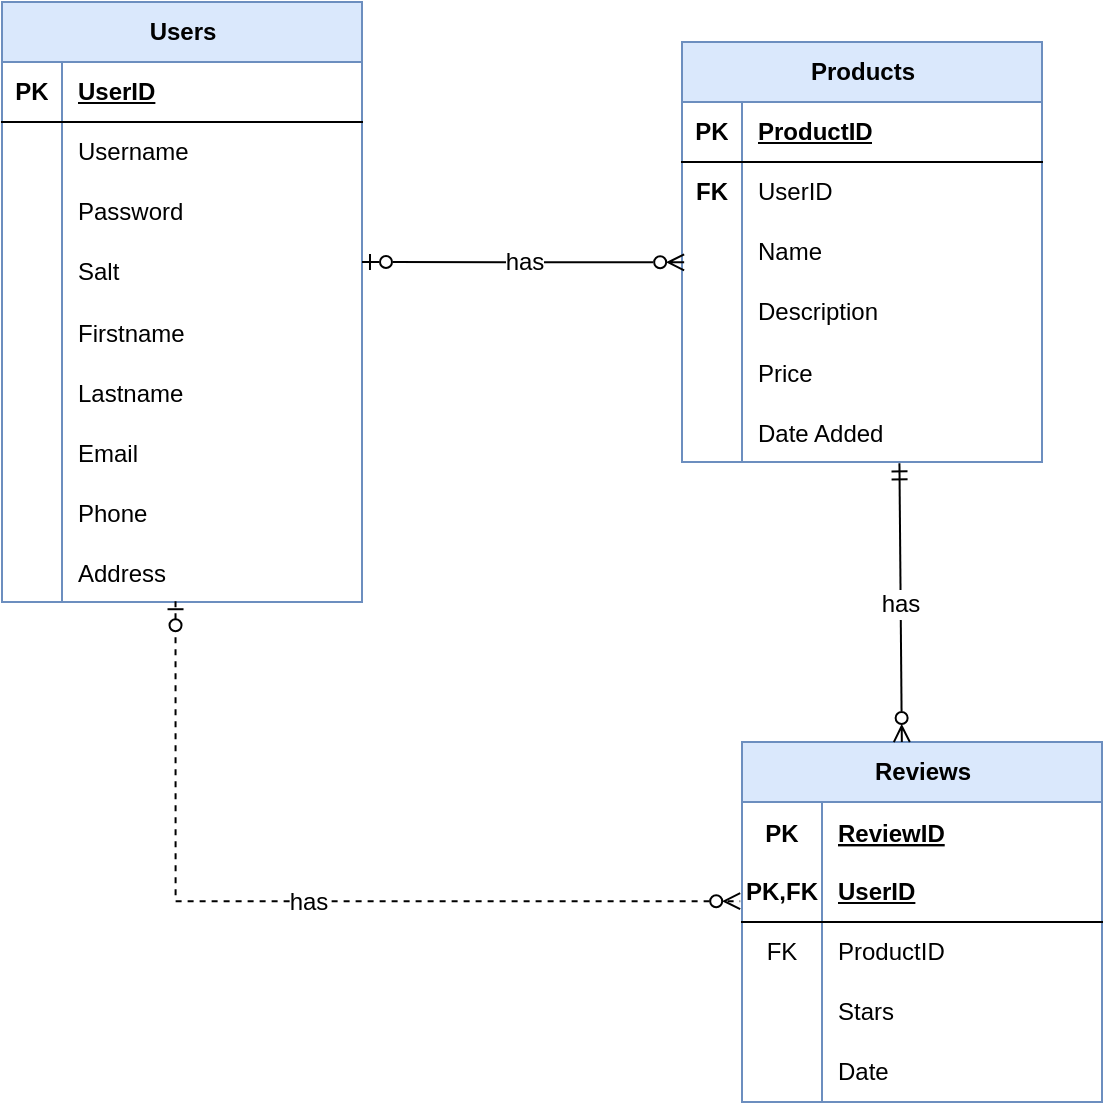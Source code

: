 <mxfile version="21.2.8" type="device">
  <diagram name="Page-1" id="DNd9kcZl6X5EBr-TEJYp">
    <mxGraphModel dx="819" dy="482" grid="1" gridSize="10" guides="1" tooltips="1" connect="1" arrows="1" fold="1" page="1" pageScale="1" pageWidth="850" pageHeight="1100" math="0" shadow="0">
      <root>
        <mxCell id="0" />
        <mxCell id="1" parent="0" />
        <mxCell id="rRFInMyyUPyE1TwG9uaV-1" value="Users" style="shape=table;startSize=30;container=1;collapsible=1;childLayout=tableLayout;fixedRows=1;rowLines=0;fontStyle=1;align=center;resizeLast=1;html=1;fillColor=#dae8fc;strokeColor=#6c8ebf;" vertex="1" parent="1">
          <mxGeometry x="200" y="50" width="180" height="300" as="geometry" />
        </mxCell>
        <mxCell id="rRFInMyyUPyE1TwG9uaV-2" value="" style="shape=tableRow;horizontal=0;startSize=0;swimlaneHead=0;swimlaneBody=0;fillColor=none;collapsible=0;dropTarget=0;points=[[0,0.5],[1,0.5]];portConstraint=eastwest;top=0;left=0;right=0;bottom=1;" vertex="1" parent="rRFInMyyUPyE1TwG9uaV-1">
          <mxGeometry y="30" width="180" height="30" as="geometry" />
        </mxCell>
        <mxCell id="rRFInMyyUPyE1TwG9uaV-3" value="PK" style="shape=partialRectangle;connectable=0;fillColor=none;top=0;left=0;bottom=0;right=0;fontStyle=1;overflow=hidden;whiteSpace=wrap;html=1;" vertex="1" parent="rRFInMyyUPyE1TwG9uaV-2">
          <mxGeometry width="30" height="30" as="geometry">
            <mxRectangle width="30" height="30" as="alternateBounds" />
          </mxGeometry>
        </mxCell>
        <mxCell id="rRFInMyyUPyE1TwG9uaV-4" value="UserID" style="shape=partialRectangle;connectable=0;fillColor=none;top=0;left=0;bottom=0;right=0;align=left;spacingLeft=6;fontStyle=5;overflow=hidden;whiteSpace=wrap;html=1;" vertex="1" parent="rRFInMyyUPyE1TwG9uaV-2">
          <mxGeometry x="30" width="150" height="30" as="geometry">
            <mxRectangle width="150" height="30" as="alternateBounds" />
          </mxGeometry>
        </mxCell>
        <mxCell id="rRFInMyyUPyE1TwG9uaV-5" value="" style="shape=tableRow;horizontal=0;startSize=0;swimlaneHead=0;swimlaneBody=0;fillColor=none;collapsible=0;dropTarget=0;points=[[0,0.5],[1,0.5]];portConstraint=eastwest;top=0;left=0;right=0;bottom=0;" vertex="1" parent="rRFInMyyUPyE1TwG9uaV-1">
          <mxGeometry y="60" width="180" height="30" as="geometry" />
        </mxCell>
        <mxCell id="rRFInMyyUPyE1TwG9uaV-6" value="" style="shape=partialRectangle;connectable=0;fillColor=none;top=0;left=0;bottom=0;right=0;editable=1;overflow=hidden;whiteSpace=wrap;html=1;" vertex="1" parent="rRFInMyyUPyE1TwG9uaV-5">
          <mxGeometry width="30" height="30" as="geometry">
            <mxRectangle width="30" height="30" as="alternateBounds" />
          </mxGeometry>
        </mxCell>
        <mxCell id="rRFInMyyUPyE1TwG9uaV-7" value="Username" style="shape=partialRectangle;connectable=0;fillColor=none;top=0;left=0;bottom=0;right=0;align=left;spacingLeft=6;overflow=hidden;whiteSpace=wrap;html=1;" vertex="1" parent="rRFInMyyUPyE1TwG9uaV-5">
          <mxGeometry x="30" width="150" height="30" as="geometry">
            <mxRectangle width="150" height="30" as="alternateBounds" />
          </mxGeometry>
        </mxCell>
        <mxCell id="rRFInMyyUPyE1TwG9uaV-8" value="" style="shape=tableRow;horizontal=0;startSize=0;swimlaneHead=0;swimlaneBody=0;fillColor=none;collapsible=0;dropTarget=0;points=[[0,0.5],[1,0.5]];portConstraint=eastwest;top=0;left=0;right=0;bottom=0;" vertex="1" parent="rRFInMyyUPyE1TwG9uaV-1">
          <mxGeometry y="90" width="180" height="30" as="geometry" />
        </mxCell>
        <mxCell id="rRFInMyyUPyE1TwG9uaV-9" value="" style="shape=partialRectangle;connectable=0;fillColor=none;top=0;left=0;bottom=0;right=0;editable=1;overflow=hidden;whiteSpace=wrap;html=1;" vertex="1" parent="rRFInMyyUPyE1TwG9uaV-8">
          <mxGeometry width="30" height="30" as="geometry">
            <mxRectangle width="30" height="30" as="alternateBounds" />
          </mxGeometry>
        </mxCell>
        <mxCell id="rRFInMyyUPyE1TwG9uaV-10" value="Password" style="shape=partialRectangle;connectable=0;fillColor=none;top=0;left=0;bottom=0;right=0;align=left;spacingLeft=6;overflow=hidden;whiteSpace=wrap;html=1;" vertex="1" parent="rRFInMyyUPyE1TwG9uaV-8">
          <mxGeometry x="30" width="150" height="30" as="geometry">
            <mxRectangle width="150" height="30" as="alternateBounds" />
          </mxGeometry>
        </mxCell>
        <mxCell id="rRFInMyyUPyE1TwG9uaV-11" value="" style="shape=tableRow;horizontal=0;startSize=0;swimlaneHead=0;swimlaneBody=0;fillColor=none;collapsible=0;dropTarget=0;points=[[0,0.5],[1,0.5]];portConstraint=eastwest;top=0;left=0;right=0;bottom=0;" vertex="1" parent="rRFInMyyUPyE1TwG9uaV-1">
          <mxGeometry y="120" width="180" height="30" as="geometry" />
        </mxCell>
        <mxCell id="rRFInMyyUPyE1TwG9uaV-12" value="" style="shape=partialRectangle;connectable=0;fillColor=none;top=0;left=0;bottom=0;right=0;editable=1;overflow=hidden;whiteSpace=wrap;html=1;" vertex="1" parent="rRFInMyyUPyE1TwG9uaV-11">
          <mxGeometry width="30" height="30" as="geometry">
            <mxRectangle width="30" height="30" as="alternateBounds" />
          </mxGeometry>
        </mxCell>
        <mxCell id="rRFInMyyUPyE1TwG9uaV-13" value="Salt" style="shape=partialRectangle;connectable=0;fillColor=none;top=0;left=0;bottom=0;right=0;align=left;spacingLeft=6;overflow=hidden;whiteSpace=wrap;html=1;" vertex="1" parent="rRFInMyyUPyE1TwG9uaV-11">
          <mxGeometry x="30" width="150" height="30" as="geometry">
            <mxRectangle width="150" height="30" as="alternateBounds" />
          </mxGeometry>
        </mxCell>
        <mxCell id="rRFInMyyUPyE1TwG9uaV-14" value="" style="shape=tableRow;horizontal=0;startSize=0;swimlaneHead=0;swimlaneBody=0;fillColor=none;collapsible=0;dropTarget=0;points=[[0,0.5],[1,0.5]];portConstraint=eastwest;top=0;left=0;right=0;bottom=0;" vertex="1" parent="rRFInMyyUPyE1TwG9uaV-1">
          <mxGeometry y="150" width="180" height="30" as="geometry" />
        </mxCell>
        <mxCell id="rRFInMyyUPyE1TwG9uaV-15" value="" style="shape=partialRectangle;connectable=0;fillColor=none;top=0;left=0;bottom=0;right=0;editable=1;overflow=hidden;" vertex="1" parent="rRFInMyyUPyE1TwG9uaV-14">
          <mxGeometry width="30" height="30" as="geometry">
            <mxRectangle width="30" height="30" as="alternateBounds" />
          </mxGeometry>
        </mxCell>
        <mxCell id="rRFInMyyUPyE1TwG9uaV-16" value="Firstname" style="shape=partialRectangle;connectable=0;fillColor=none;top=0;left=0;bottom=0;right=0;align=left;spacingLeft=6;overflow=hidden;" vertex="1" parent="rRFInMyyUPyE1TwG9uaV-14">
          <mxGeometry x="30" width="150" height="30" as="geometry">
            <mxRectangle width="150" height="30" as="alternateBounds" />
          </mxGeometry>
        </mxCell>
        <mxCell id="rRFInMyyUPyE1TwG9uaV-17" value="" style="shape=tableRow;horizontal=0;startSize=0;swimlaneHead=0;swimlaneBody=0;fillColor=none;collapsible=0;dropTarget=0;points=[[0,0.5],[1,0.5]];portConstraint=eastwest;top=0;left=0;right=0;bottom=0;" vertex="1" parent="rRFInMyyUPyE1TwG9uaV-1">
          <mxGeometry y="180" width="180" height="30" as="geometry" />
        </mxCell>
        <mxCell id="rRFInMyyUPyE1TwG9uaV-18" value="" style="shape=partialRectangle;connectable=0;fillColor=none;top=0;left=0;bottom=0;right=0;editable=1;overflow=hidden;" vertex="1" parent="rRFInMyyUPyE1TwG9uaV-17">
          <mxGeometry width="30" height="30" as="geometry">
            <mxRectangle width="30" height="30" as="alternateBounds" />
          </mxGeometry>
        </mxCell>
        <mxCell id="rRFInMyyUPyE1TwG9uaV-19" value="Lastname" style="shape=partialRectangle;connectable=0;fillColor=none;top=0;left=0;bottom=0;right=0;align=left;spacingLeft=6;overflow=hidden;" vertex="1" parent="rRFInMyyUPyE1TwG9uaV-17">
          <mxGeometry x="30" width="150" height="30" as="geometry">
            <mxRectangle width="150" height="30" as="alternateBounds" />
          </mxGeometry>
        </mxCell>
        <mxCell id="rRFInMyyUPyE1TwG9uaV-20" value="" style="shape=tableRow;horizontal=0;startSize=0;swimlaneHead=0;swimlaneBody=0;fillColor=none;collapsible=0;dropTarget=0;points=[[0,0.5],[1,0.5]];portConstraint=eastwest;top=0;left=0;right=0;bottom=0;" vertex="1" parent="rRFInMyyUPyE1TwG9uaV-1">
          <mxGeometry y="210" width="180" height="30" as="geometry" />
        </mxCell>
        <mxCell id="rRFInMyyUPyE1TwG9uaV-21" value="" style="shape=partialRectangle;connectable=0;fillColor=none;top=0;left=0;bottom=0;right=0;editable=1;overflow=hidden;" vertex="1" parent="rRFInMyyUPyE1TwG9uaV-20">
          <mxGeometry width="30" height="30" as="geometry">
            <mxRectangle width="30" height="30" as="alternateBounds" />
          </mxGeometry>
        </mxCell>
        <mxCell id="rRFInMyyUPyE1TwG9uaV-22" value="Email" style="shape=partialRectangle;connectable=0;fillColor=none;top=0;left=0;bottom=0;right=0;align=left;spacingLeft=6;overflow=hidden;" vertex="1" parent="rRFInMyyUPyE1TwG9uaV-20">
          <mxGeometry x="30" width="150" height="30" as="geometry">
            <mxRectangle width="150" height="30" as="alternateBounds" />
          </mxGeometry>
        </mxCell>
        <mxCell id="rRFInMyyUPyE1TwG9uaV-23" value="" style="shape=tableRow;horizontal=0;startSize=0;swimlaneHead=0;swimlaneBody=0;fillColor=none;collapsible=0;dropTarget=0;points=[[0,0.5],[1,0.5]];portConstraint=eastwest;top=0;left=0;right=0;bottom=0;" vertex="1" parent="rRFInMyyUPyE1TwG9uaV-1">
          <mxGeometry y="240" width="180" height="30" as="geometry" />
        </mxCell>
        <mxCell id="rRFInMyyUPyE1TwG9uaV-24" value="" style="shape=partialRectangle;connectable=0;fillColor=none;top=0;left=0;bottom=0;right=0;editable=1;overflow=hidden;" vertex="1" parent="rRFInMyyUPyE1TwG9uaV-23">
          <mxGeometry width="30" height="30" as="geometry">
            <mxRectangle width="30" height="30" as="alternateBounds" />
          </mxGeometry>
        </mxCell>
        <mxCell id="rRFInMyyUPyE1TwG9uaV-25" value="Phone" style="shape=partialRectangle;connectable=0;fillColor=none;top=0;left=0;bottom=0;right=0;align=left;spacingLeft=6;overflow=hidden;" vertex="1" parent="rRFInMyyUPyE1TwG9uaV-23">
          <mxGeometry x="30" width="150" height="30" as="geometry">
            <mxRectangle width="150" height="30" as="alternateBounds" />
          </mxGeometry>
        </mxCell>
        <mxCell id="rRFInMyyUPyE1TwG9uaV-26" value="" style="shape=tableRow;horizontal=0;startSize=0;swimlaneHead=0;swimlaneBody=0;fillColor=none;collapsible=0;dropTarget=0;points=[[0,0.5],[1,0.5]];portConstraint=eastwest;top=0;left=0;right=0;bottom=0;" vertex="1" parent="rRFInMyyUPyE1TwG9uaV-1">
          <mxGeometry y="270" width="180" height="30" as="geometry" />
        </mxCell>
        <mxCell id="rRFInMyyUPyE1TwG9uaV-27" value="" style="shape=partialRectangle;connectable=0;fillColor=none;top=0;left=0;bottom=0;right=0;editable=1;overflow=hidden;" vertex="1" parent="rRFInMyyUPyE1TwG9uaV-26">
          <mxGeometry width="30" height="30" as="geometry">
            <mxRectangle width="30" height="30" as="alternateBounds" />
          </mxGeometry>
        </mxCell>
        <mxCell id="rRFInMyyUPyE1TwG9uaV-28" value="Address" style="shape=partialRectangle;connectable=0;fillColor=none;top=0;left=0;bottom=0;right=0;align=left;spacingLeft=6;overflow=hidden;" vertex="1" parent="rRFInMyyUPyE1TwG9uaV-26">
          <mxGeometry x="30" width="150" height="30" as="geometry">
            <mxRectangle width="150" height="30" as="alternateBounds" />
          </mxGeometry>
        </mxCell>
        <mxCell id="rRFInMyyUPyE1TwG9uaV-42" value="Products" style="shape=table;startSize=30;container=1;collapsible=1;childLayout=tableLayout;fixedRows=1;rowLines=0;fontStyle=1;align=center;resizeLast=1;html=1;fillColor=#dae8fc;strokeColor=#6c8ebf;" vertex="1" parent="1">
          <mxGeometry x="540" y="70" width="180" height="210" as="geometry" />
        </mxCell>
        <mxCell id="rRFInMyyUPyE1TwG9uaV-43" value="" style="shape=tableRow;horizontal=0;startSize=0;swimlaneHead=0;swimlaneBody=0;fillColor=none;collapsible=0;dropTarget=0;points=[[0,0.5],[1,0.5]];portConstraint=eastwest;top=0;left=0;right=0;bottom=1;" vertex="1" parent="rRFInMyyUPyE1TwG9uaV-42">
          <mxGeometry y="30" width="180" height="30" as="geometry" />
        </mxCell>
        <mxCell id="rRFInMyyUPyE1TwG9uaV-44" value="PK" style="shape=partialRectangle;connectable=0;fillColor=none;top=0;left=0;bottom=0;right=0;fontStyle=1;overflow=hidden;whiteSpace=wrap;html=1;" vertex="1" parent="rRFInMyyUPyE1TwG9uaV-43">
          <mxGeometry width="30" height="30" as="geometry">
            <mxRectangle width="30" height="30" as="alternateBounds" />
          </mxGeometry>
        </mxCell>
        <mxCell id="rRFInMyyUPyE1TwG9uaV-45" value="ProductID" style="shape=partialRectangle;connectable=0;fillColor=none;top=0;left=0;bottom=0;right=0;align=left;spacingLeft=6;fontStyle=5;overflow=hidden;whiteSpace=wrap;html=1;" vertex="1" parent="rRFInMyyUPyE1TwG9uaV-43">
          <mxGeometry x="30" width="150" height="30" as="geometry">
            <mxRectangle width="150" height="30" as="alternateBounds" />
          </mxGeometry>
        </mxCell>
        <mxCell id="rRFInMyyUPyE1TwG9uaV-46" value="" style="shape=tableRow;horizontal=0;startSize=0;swimlaneHead=0;swimlaneBody=0;fillColor=none;collapsible=0;dropTarget=0;points=[[0,0.5],[1,0.5]];portConstraint=eastwest;top=0;left=0;right=0;bottom=0;" vertex="1" parent="rRFInMyyUPyE1TwG9uaV-42">
          <mxGeometry y="60" width="180" height="30" as="geometry" />
        </mxCell>
        <mxCell id="rRFInMyyUPyE1TwG9uaV-47" value="&lt;b&gt;FK&lt;/b&gt;" style="shape=partialRectangle;connectable=0;fillColor=none;top=0;left=0;bottom=0;right=0;editable=1;overflow=hidden;whiteSpace=wrap;html=1;" vertex="1" parent="rRFInMyyUPyE1TwG9uaV-46">
          <mxGeometry width="30" height="30" as="geometry">
            <mxRectangle width="30" height="30" as="alternateBounds" />
          </mxGeometry>
        </mxCell>
        <mxCell id="rRFInMyyUPyE1TwG9uaV-48" value="UserID" style="shape=partialRectangle;connectable=0;fillColor=none;top=0;left=0;bottom=0;right=0;align=left;spacingLeft=6;overflow=hidden;whiteSpace=wrap;html=1;" vertex="1" parent="rRFInMyyUPyE1TwG9uaV-46">
          <mxGeometry x="30" width="150" height="30" as="geometry">
            <mxRectangle width="150" height="30" as="alternateBounds" />
          </mxGeometry>
        </mxCell>
        <mxCell id="rRFInMyyUPyE1TwG9uaV-49" value="" style="shape=tableRow;horizontal=0;startSize=0;swimlaneHead=0;swimlaneBody=0;fillColor=none;collapsible=0;dropTarget=0;points=[[0,0.5],[1,0.5]];portConstraint=eastwest;top=0;left=0;right=0;bottom=0;" vertex="1" parent="rRFInMyyUPyE1TwG9uaV-42">
          <mxGeometry y="90" width="180" height="30" as="geometry" />
        </mxCell>
        <mxCell id="rRFInMyyUPyE1TwG9uaV-50" value="" style="shape=partialRectangle;connectable=0;fillColor=none;top=0;left=0;bottom=0;right=0;editable=1;overflow=hidden;whiteSpace=wrap;html=1;" vertex="1" parent="rRFInMyyUPyE1TwG9uaV-49">
          <mxGeometry width="30" height="30" as="geometry">
            <mxRectangle width="30" height="30" as="alternateBounds" />
          </mxGeometry>
        </mxCell>
        <mxCell id="rRFInMyyUPyE1TwG9uaV-51" value="Name" style="shape=partialRectangle;connectable=0;fillColor=none;top=0;left=0;bottom=0;right=0;align=left;spacingLeft=6;overflow=hidden;whiteSpace=wrap;html=1;" vertex="1" parent="rRFInMyyUPyE1TwG9uaV-49">
          <mxGeometry x="30" width="150" height="30" as="geometry">
            <mxRectangle width="150" height="30" as="alternateBounds" />
          </mxGeometry>
        </mxCell>
        <mxCell id="rRFInMyyUPyE1TwG9uaV-52" value="" style="shape=tableRow;horizontal=0;startSize=0;swimlaneHead=0;swimlaneBody=0;fillColor=none;collapsible=0;dropTarget=0;points=[[0,0.5],[1,0.5]];portConstraint=eastwest;top=0;left=0;right=0;bottom=0;" vertex="1" parent="rRFInMyyUPyE1TwG9uaV-42">
          <mxGeometry y="120" width="180" height="30" as="geometry" />
        </mxCell>
        <mxCell id="rRFInMyyUPyE1TwG9uaV-53" value="" style="shape=partialRectangle;connectable=0;fillColor=none;top=0;left=0;bottom=0;right=0;editable=1;overflow=hidden;whiteSpace=wrap;html=1;" vertex="1" parent="rRFInMyyUPyE1TwG9uaV-52">
          <mxGeometry width="30" height="30" as="geometry">
            <mxRectangle width="30" height="30" as="alternateBounds" />
          </mxGeometry>
        </mxCell>
        <mxCell id="rRFInMyyUPyE1TwG9uaV-54" value="Description" style="shape=partialRectangle;connectable=0;fillColor=none;top=0;left=0;bottom=0;right=0;align=left;spacingLeft=6;overflow=hidden;whiteSpace=wrap;html=1;" vertex="1" parent="rRFInMyyUPyE1TwG9uaV-52">
          <mxGeometry x="30" width="150" height="30" as="geometry">
            <mxRectangle width="150" height="30" as="alternateBounds" />
          </mxGeometry>
        </mxCell>
        <mxCell id="rRFInMyyUPyE1TwG9uaV-55" value="" style="shape=tableRow;horizontal=0;startSize=0;swimlaneHead=0;swimlaneBody=0;fillColor=none;collapsible=0;dropTarget=0;points=[[0,0.5],[1,0.5]];portConstraint=eastwest;top=0;left=0;right=0;bottom=0;" vertex="1" parent="rRFInMyyUPyE1TwG9uaV-42">
          <mxGeometry y="150" width="180" height="30" as="geometry" />
        </mxCell>
        <mxCell id="rRFInMyyUPyE1TwG9uaV-56" value="" style="shape=partialRectangle;connectable=0;fillColor=none;top=0;left=0;bottom=0;right=0;editable=1;overflow=hidden;" vertex="1" parent="rRFInMyyUPyE1TwG9uaV-55">
          <mxGeometry width="30" height="30" as="geometry">
            <mxRectangle width="30" height="30" as="alternateBounds" />
          </mxGeometry>
        </mxCell>
        <mxCell id="rRFInMyyUPyE1TwG9uaV-57" value="Price" style="shape=partialRectangle;connectable=0;fillColor=none;top=0;left=0;bottom=0;right=0;align=left;spacingLeft=6;overflow=hidden;" vertex="1" parent="rRFInMyyUPyE1TwG9uaV-55">
          <mxGeometry x="30" width="150" height="30" as="geometry">
            <mxRectangle width="150" height="30" as="alternateBounds" />
          </mxGeometry>
        </mxCell>
        <mxCell id="rRFInMyyUPyE1TwG9uaV-58" value="" style="shape=tableRow;horizontal=0;startSize=0;swimlaneHead=0;swimlaneBody=0;fillColor=none;collapsible=0;dropTarget=0;points=[[0,0.5],[1,0.5]];portConstraint=eastwest;top=0;left=0;right=0;bottom=0;" vertex="1" parent="rRFInMyyUPyE1TwG9uaV-42">
          <mxGeometry y="180" width="180" height="30" as="geometry" />
        </mxCell>
        <mxCell id="rRFInMyyUPyE1TwG9uaV-59" value="" style="shape=partialRectangle;connectable=0;fillColor=none;top=0;left=0;bottom=0;right=0;editable=1;overflow=hidden;" vertex="1" parent="rRFInMyyUPyE1TwG9uaV-58">
          <mxGeometry width="30" height="30" as="geometry">
            <mxRectangle width="30" height="30" as="alternateBounds" />
          </mxGeometry>
        </mxCell>
        <mxCell id="rRFInMyyUPyE1TwG9uaV-60" value="Date Added" style="shape=partialRectangle;connectable=0;fillColor=none;top=0;left=0;bottom=0;right=0;align=left;spacingLeft=6;overflow=hidden;" vertex="1" parent="rRFInMyyUPyE1TwG9uaV-58">
          <mxGeometry x="30" width="150" height="30" as="geometry">
            <mxRectangle width="150" height="30" as="alternateBounds" />
          </mxGeometry>
        </mxCell>
        <mxCell id="rRFInMyyUPyE1TwG9uaV-61" value="Reviews" style="shape=table;startSize=30;container=1;collapsible=1;childLayout=tableLayout;fixedRows=1;rowLines=0;fontStyle=1;align=center;resizeLast=1;html=1;fillColor=#dae8fc;strokeColor=#6c8ebf;" vertex="1" parent="1">
          <mxGeometry x="570" y="420" width="180" height="180" as="geometry" />
        </mxCell>
        <mxCell id="rRFInMyyUPyE1TwG9uaV-103" value="" style="shape=tableRow;horizontal=0;startSize=0;swimlaneHead=0;swimlaneBody=0;fillColor=none;collapsible=0;dropTarget=0;points=[[0,0.5],[1,0.5]];portConstraint=eastwest;top=0;left=0;right=0;bottom=0;" vertex="1" parent="rRFInMyyUPyE1TwG9uaV-61">
          <mxGeometry y="30" width="180" height="30" as="geometry" />
        </mxCell>
        <mxCell id="rRFInMyyUPyE1TwG9uaV-104" value="PK" style="shape=partialRectangle;connectable=0;fillColor=none;top=0;left=0;bottom=0;right=0;editable=1;overflow=hidden;fontStyle=1" vertex="1" parent="rRFInMyyUPyE1TwG9uaV-103">
          <mxGeometry width="40" height="30" as="geometry">
            <mxRectangle width="40" height="30" as="alternateBounds" />
          </mxGeometry>
        </mxCell>
        <mxCell id="rRFInMyyUPyE1TwG9uaV-105" value="ReviewID" style="shape=partialRectangle;connectable=0;fillColor=none;top=0;left=0;bottom=0;right=0;align=left;spacingLeft=6;overflow=hidden;fontStyle=5" vertex="1" parent="rRFInMyyUPyE1TwG9uaV-103">
          <mxGeometry x="40" width="140" height="30" as="geometry">
            <mxRectangle width="140" height="30" as="alternateBounds" />
          </mxGeometry>
        </mxCell>
        <mxCell id="rRFInMyyUPyE1TwG9uaV-96" value="" style="shape=tableRow;horizontal=0;startSize=0;swimlaneHead=0;swimlaneBody=0;fillColor=none;collapsible=0;dropTarget=0;points=[[0,0.5],[1,0.5]];portConstraint=eastwest;top=0;left=0;right=0;bottom=1;" vertex="1" parent="rRFInMyyUPyE1TwG9uaV-61">
          <mxGeometry y="60" width="180" height="30" as="geometry" />
        </mxCell>
        <mxCell id="rRFInMyyUPyE1TwG9uaV-97" value="PK,FK" style="shape=partialRectangle;connectable=0;fillColor=none;top=0;left=0;bottom=0;right=0;fontStyle=1;overflow=hidden;whiteSpace=wrap;html=1;" vertex="1" parent="rRFInMyyUPyE1TwG9uaV-96">
          <mxGeometry width="40" height="30" as="geometry">
            <mxRectangle width="40" height="30" as="alternateBounds" />
          </mxGeometry>
        </mxCell>
        <mxCell id="rRFInMyyUPyE1TwG9uaV-98" value="UserID" style="shape=partialRectangle;connectable=0;fillColor=none;top=0;left=0;bottom=0;right=0;align=left;spacingLeft=6;fontStyle=5;overflow=hidden;whiteSpace=wrap;html=1;" vertex="1" parent="rRFInMyyUPyE1TwG9uaV-96">
          <mxGeometry x="40" width="140" height="30" as="geometry">
            <mxRectangle width="140" height="30" as="alternateBounds" />
          </mxGeometry>
        </mxCell>
        <mxCell id="rRFInMyyUPyE1TwG9uaV-65" value="" style="shape=tableRow;horizontal=0;startSize=0;swimlaneHead=0;swimlaneBody=0;fillColor=none;collapsible=0;dropTarget=0;points=[[0,0.5],[1,0.5]];portConstraint=eastwest;top=0;left=0;right=0;bottom=0;" vertex="1" parent="rRFInMyyUPyE1TwG9uaV-61">
          <mxGeometry y="90" width="180" height="30" as="geometry" />
        </mxCell>
        <mxCell id="rRFInMyyUPyE1TwG9uaV-66" value="FK" style="shape=partialRectangle;connectable=0;fillColor=none;top=0;left=0;bottom=0;right=0;editable=1;overflow=hidden;whiteSpace=wrap;html=1;" vertex="1" parent="rRFInMyyUPyE1TwG9uaV-65">
          <mxGeometry width="40" height="30" as="geometry">
            <mxRectangle width="40" height="30" as="alternateBounds" />
          </mxGeometry>
        </mxCell>
        <mxCell id="rRFInMyyUPyE1TwG9uaV-67" value="ProductID" style="shape=partialRectangle;connectable=0;fillColor=none;top=0;left=0;bottom=0;right=0;align=left;spacingLeft=6;overflow=hidden;whiteSpace=wrap;html=1;" vertex="1" parent="rRFInMyyUPyE1TwG9uaV-65">
          <mxGeometry x="40" width="140" height="30" as="geometry">
            <mxRectangle width="140" height="30" as="alternateBounds" />
          </mxGeometry>
        </mxCell>
        <mxCell id="rRFInMyyUPyE1TwG9uaV-68" value="" style="shape=tableRow;horizontal=0;startSize=0;swimlaneHead=0;swimlaneBody=0;fillColor=none;collapsible=0;dropTarget=0;points=[[0,0.5],[1,0.5]];portConstraint=eastwest;top=0;left=0;right=0;bottom=0;" vertex="1" parent="rRFInMyyUPyE1TwG9uaV-61">
          <mxGeometry y="120" width="180" height="30" as="geometry" />
        </mxCell>
        <mxCell id="rRFInMyyUPyE1TwG9uaV-69" value="" style="shape=partialRectangle;connectable=0;fillColor=none;top=0;left=0;bottom=0;right=0;editable=1;overflow=hidden;whiteSpace=wrap;html=1;" vertex="1" parent="rRFInMyyUPyE1TwG9uaV-68">
          <mxGeometry width="40" height="30" as="geometry">
            <mxRectangle width="40" height="30" as="alternateBounds" />
          </mxGeometry>
        </mxCell>
        <mxCell id="rRFInMyyUPyE1TwG9uaV-70" value="Stars" style="shape=partialRectangle;connectable=0;fillColor=none;top=0;left=0;bottom=0;right=0;align=left;spacingLeft=6;overflow=hidden;whiteSpace=wrap;html=1;" vertex="1" parent="rRFInMyyUPyE1TwG9uaV-68">
          <mxGeometry x="40" width="140" height="30" as="geometry">
            <mxRectangle width="140" height="30" as="alternateBounds" />
          </mxGeometry>
        </mxCell>
        <mxCell id="rRFInMyyUPyE1TwG9uaV-71" value="" style="shape=tableRow;horizontal=0;startSize=0;swimlaneHead=0;swimlaneBody=0;fillColor=none;collapsible=0;dropTarget=0;points=[[0,0.5],[1,0.5]];portConstraint=eastwest;top=0;left=0;right=0;bottom=0;" vertex="1" parent="rRFInMyyUPyE1TwG9uaV-61">
          <mxGeometry y="150" width="180" height="30" as="geometry" />
        </mxCell>
        <mxCell id="rRFInMyyUPyE1TwG9uaV-72" value="" style="shape=partialRectangle;connectable=0;fillColor=none;top=0;left=0;bottom=0;right=0;editable=1;overflow=hidden;whiteSpace=wrap;html=1;" vertex="1" parent="rRFInMyyUPyE1TwG9uaV-71">
          <mxGeometry width="40" height="30" as="geometry">
            <mxRectangle width="40" height="30" as="alternateBounds" />
          </mxGeometry>
        </mxCell>
        <mxCell id="rRFInMyyUPyE1TwG9uaV-73" value="Date" style="shape=partialRectangle;connectable=0;fillColor=none;top=0;left=0;bottom=0;right=0;align=left;spacingLeft=6;overflow=hidden;whiteSpace=wrap;html=1;" vertex="1" parent="rRFInMyyUPyE1TwG9uaV-71">
          <mxGeometry x="40" width="140" height="30" as="geometry">
            <mxRectangle width="140" height="30" as="alternateBounds" />
          </mxGeometry>
        </mxCell>
        <mxCell id="rRFInMyyUPyE1TwG9uaV-109" value="has" style="fontSize=12;html=1;endArrow=ERmandOne;startArrow=ERzeroToMany;rounded=0;elbow=vertical;exitX=0.444;exitY=0;exitDx=0;exitDy=0;exitPerimeter=0;startFill=0;endFill=0;entryX=0.604;entryY=1.022;entryDx=0;entryDy=0;entryPerimeter=0;" edge="1" parent="1" source="rRFInMyyUPyE1TwG9uaV-61" target="rRFInMyyUPyE1TwG9uaV-58">
          <mxGeometry width="100" height="100" relative="1" as="geometry">
            <mxPoint x="680" y="420" as="sourcePoint" />
            <mxPoint x="680" y="320" as="targetPoint" />
          </mxGeometry>
        </mxCell>
        <mxCell id="rRFInMyyUPyE1TwG9uaV-111" value="has" style="fontSize=12;html=1;endArrow=ERzeroToMany;startArrow=ERzeroToOne;rounded=0;elbow=vertical;exitX=0.482;exitY=0.987;exitDx=0;exitDy=0;exitPerimeter=0;entryX=-0.005;entryY=0.653;entryDx=0;entryDy=0;entryPerimeter=0;edgeStyle=orthogonalEdgeStyle;dashed=1;" edge="1" parent="1" source="rRFInMyyUPyE1TwG9uaV-26" target="rRFInMyyUPyE1TwG9uaV-96">
          <mxGeometry width="100" height="100" relative="1" as="geometry">
            <mxPoint x="398.38" y="209.91" as="sourcePoint" />
            <mxPoint x="510" y="430" as="targetPoint" />
          </mxGeometry>
        </mxCell>
        <mxCell id="rRFInMyyUPyE1TwG9uaV-113" value="has" style="fontSize=12;html=1;endArrow=ERzeroToOne;startArrow=ERzeroToMany;rounded=0;elbow=vertical;startFill=0;endFill=0;entryX=0.624;entryY=1.117;entryDx=0;entryDy=0;entryPerimeter=0;exitX=0.006;exitY=0.672;exitDx=0;exitDy=0;exitPerimeter=0;" edge="1" parent="1" source="rRFInMyyUPyE1TwG9uaV-49">
          <mxGeometry width="100" height="100" relative="1" as="geometry">
            <mxPoint x="448" y="180" as="sourcePoint" />
            <mxPoint x="380" y="180" as="targetPoint" />
          </mxGeometry>
        </mxCell>
      </root>
    </mxGraphModel>
  </diagram>
</mxfile>
